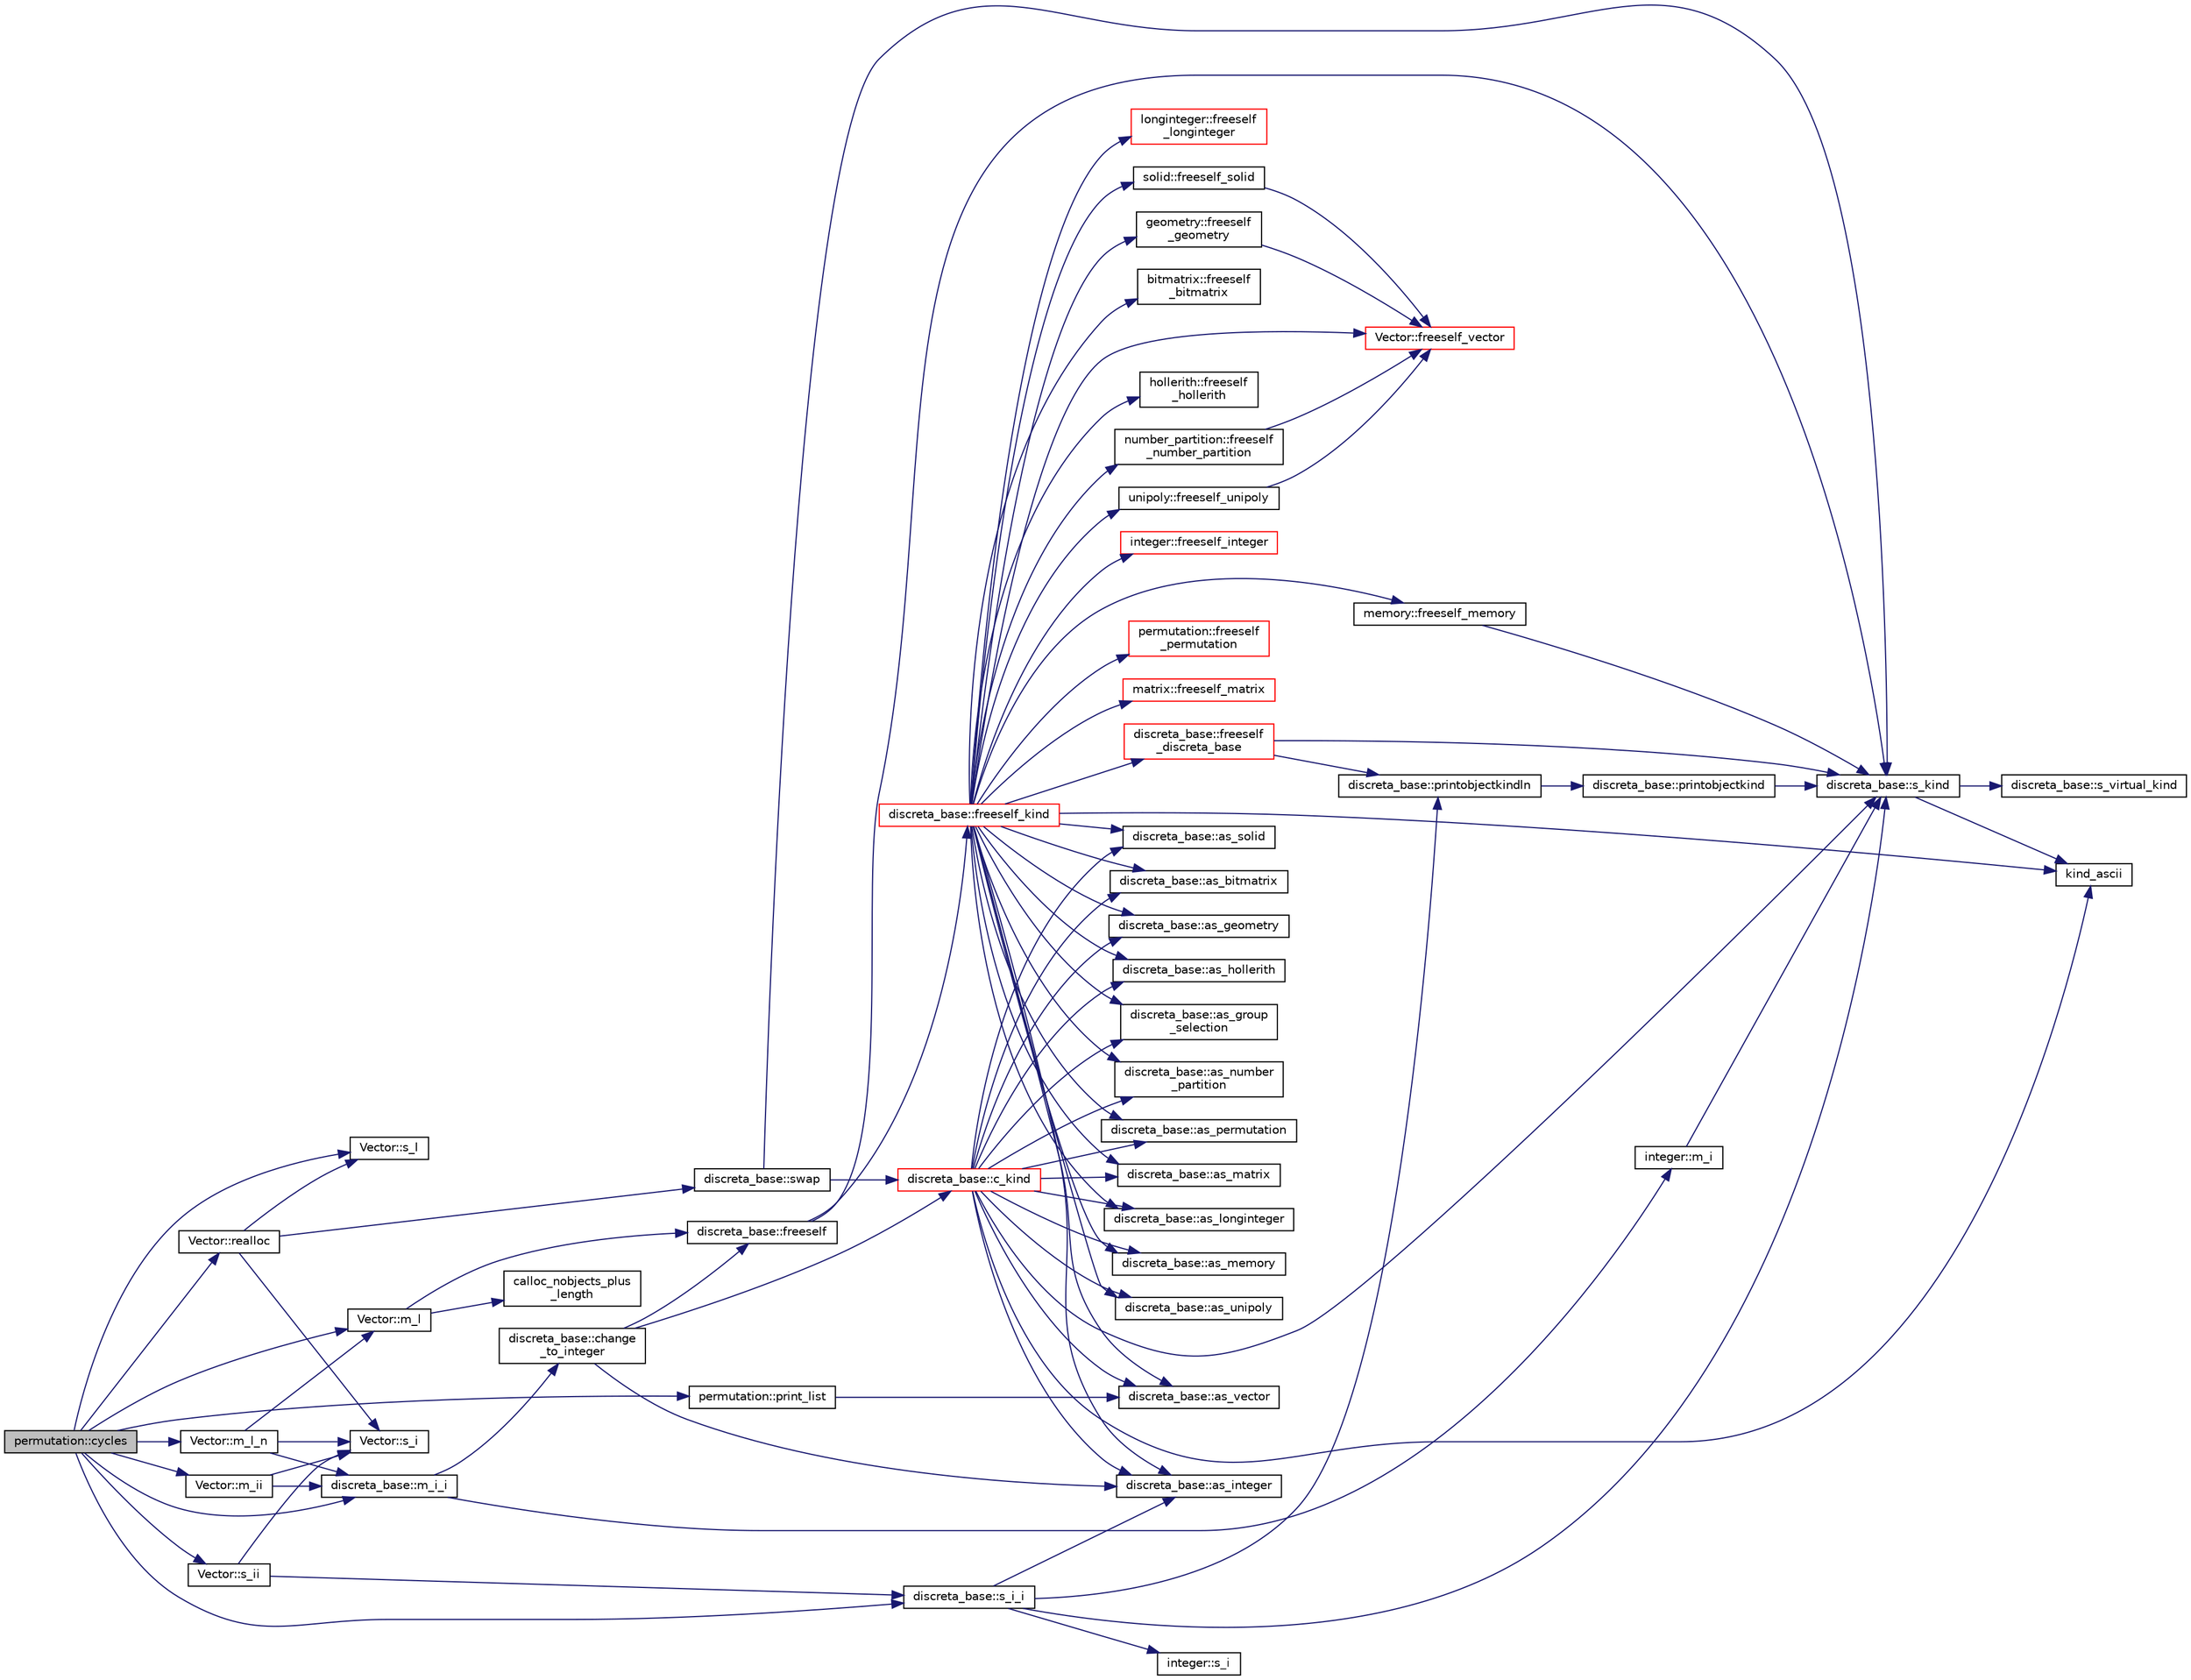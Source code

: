 digraph "permutation::cycles"
{
  edge [fontname="Helvetica",fontsize="10",labelfontname="Helvetica",labelfontsize="10"];
  node [fontname="Helvetica",fontsize="10",shape=record];
  rankdir="LR";
  Node695 [label="permutation::cycles",height=0.2,width=0.4,color="black", fillcolor="grey75", style="filled", fontcolor="black"];
  Node695 -> Node696 [color="midnightblue",fontsize="10",style="solid",fontname="Helvetica"];
  Node696 [label="Vector::s_l",height=0.2,width=0.4,color="black", fillcolor="white", style="filled",URL="$d5/db2/class_vector.html#ad2dc082288f858d22a528832289e0704"];
  Node695 -> Node697 [color="midnightblue",fontsize="10",style="solid",fontname="Helvetica"];
  Node697 [label="Vector::m_l",height=0.2,width=0.4,color="black", fillcolor="white", style="filled",URL="$d5/db2/class_vector.html#a00f5520c2a6b4f5282a1a8bcf8ea74eb"];
  Node697 -> Node698 [color="midnightblue",fontsize="10",style="solid",fontname="Helvetica"];
  Node698 [label="discreta_base::freeself",height=0.2,width=0.4,color="black", fillcolor="white", style="filled",URL="$d7/d71/classdiscreta__base.html#a9a3c9501a562293b5667c11b9174d6e5"];
  Node698 -> Node699 [color="midnightblue",fontsize="10",style="solid",fontname="Helvetica"];
  Node699 [label="discreta_base::freeself_kind",height=0.2,width=0.4,color="red", fillcolor="white", style="filled",URL="$d7/d71/classdiscreta__base.html#a63a23ada2165b3838fab719ed458cec8"];
  Node699 -> Node700 [color="midnightblue",fontsize="10",style="solid",fontname="Helvetica"];
  Node700 [label="discreta_base::freeself\l_discreta_base",height=0.2,width=0.4,color="red", fillcolor="white", style="filled",URL="$d7/d71/classdiscreta__base.html#a8b1ec2cee4566034441e066dc2c027db"];
  Node700 -> Node701 [color="midnightblue",fontsize="10",style="solid",fontname="Helvetica"];
  Node701 [label="discreta_base::s_kind",height=0.2,width=0.4,color="black", fillcolor="white", style="filled",URL="$d7/d71/classdiscreta__base.html#a8a830025c74adbbc3362418a7c2ba157"];
  Node701 -> Node702 [color="midnightblue",fontsize="10",style="solid",fontname="Helvetica"];
  Node702 [label="discreta_base::s_virtual_kind",height=0.2,width=0.4,color="black", fillcolor="white", style="filled",URL="$d7/d71/classdiscreta__base.html#a52778a6d6943a468be083d0785d418fb"];
  Node701 -> Node703 [color="midnightblue",fontsize="10",style="solid",fontname="Helvetica"];
  Node703 [label="kind_ascii",height=0.2,width=0.4,color="black", fillcolor="white", style="filled",URL="$d9/d60/discreta_8h.html#ad0ce825a9f29bc6cec27e1b64cfe27bf"];
  Node700 -> Node704 [color="midnightblue",fontsize="10",style="solid",fontname="Helvetica"];
  Node704 [label="discreta_base::printobjectkindln",height=0.2,width=0.4,color="black", fillcolor="white", style="filled",URL="$d7/d71/classdiscreta__base.html#a677ccc8f392ebedde05e453f8cf59559"];
  Node704 -> Node705 [color="midnightblue",fontsize="10",style="solid",fontname="Helvetica"];
  Node705 [label="discreta_base::printobjectkind",height=0.2,width=0.4,color="black", fillcolor="white", style="filled",URL="$d7/d71/classdiscreta__base.html#aa75a1314aa706909b029664944904231"];
  Node705 -> Node701 [color="midnightblue",fontsize="10",style="solid",fontname="Helvetica"];
  Node699 -> Node707 [color="midnightblue",fontsize="10",style="solid",fontname="Helvetica"];
  Node707 [label="discreta_base::as_integer",height=0.2,width=0.4,color="black", fillcolor="white", style="filled",URL="$d7/d71/classdiscreta__base.html#a00d7691eaf874fd283d942692fe8dd26"];
  Node699 -> Node708 [color="midnightblue",fontsize="10",style="solid",fontname="Helvetica"];
  Node708 [label="integer::freeself_integer",height=0.2,width=0.4,color="red", fillcolor="white", style="filled",URL="$d0/de5/classinteger.html#a02eb557612c9db1820dd75a77151edc0"];
  Node699 -> Node709 [color="midnightblue",fontsize="10",style="solid",fontname="Helvetica"];
  Node709 [label="discreta_base::as_vector",height=0.2,width=0.4,color="black", fillcolor="white", style="filled",URL="$d7/d71/classdiscreta__base.html#a7bdd6cae39c380b128ee9e17e42cf020"];
  Node699 -> Node710 [color="midnightblue",fontsize="10",style="solid",fontname="Helvetica"];
  Node710 [label="Vector::freeself_vector",height=0.2,width=0.4,color="red", fillcolor="white", style="filled",URL="$d5/db2/class_vector.html#ad55c58937ca8fb342247a2c0fb572d20"];
  Node699 -> Node712 [color="midnightblue",fontsize="10",style="solid",fontname="Helvetica"];
  Node712 [label="discreta_base::as_number\l_partition",height=0.2,width=0.4,color="black", fillcolor="white", style="filled",URL="$d7/d71/classdiscreta__base.html#a307aa09de0e925d46697707968ffab00"];
  Node699 -> Node713 [color="midnightblue",fontsize="10",style="solid",fontname="Helvetica"];
  Node713 [label="number_partition::freeself\l_number_partition",height=0.2,width=0.4,color="black", fillcolor="white", style="filled",URL="$df/d50/classnumber__partition.html#aa74111c1c8cd218b654e7b7c1ca42eb5"];
  Node713 -> Node710 [color="midnightblue",fontsize="10",style="solid",fontname="Helvetica"];
  Node699 -> Node714 [color="midnightblue",fontsize="10",style="solid",fontname="Helvetica"];
  Node714 [label="discreta_base::as_permutation",height=0.2,width=0.4,color="black", fillcolor="white", style="filled",URL="$d7/d71/classdiscreta__base.html#aa4e72f36a82984239b12ae831e131098"];
  Node699 -> Node715 [color="midnightblue",fontsize="10",style="solid",fontname="Helvetica"];
  Node715 [label="permutation::freeself\l_permutation",height=0.2,width=0.4,color="red", fillcolor="white", style="filled",URL="$d0/d08/classpermutation.html#a1f86343fa765d71c976d79e5ce372c12"];
  Node699 -> Node716 [color="midnightblue",fontsize="10",style="solid",fontname="Helvetica"];
  Node716 [label="discreta_base::as_matrix",height=0.2,width=0.4,color="black", fillcolor="white", style="filled",URL="$d7/d71/classdiscreta__base.html#ae4d7f56d917a4707b838fbffde6467ff"];
  Node699 -> Node717 [color="midnightblue",fontsize="10",style="solid",fontname="Helvetica"];
  Node717 [label="matrix::freeself_matrix",height=0.2,width=0.4,color="red", fillcolor="white", style="filled",URL="$d1/d8d/classmatrix.html#ab47d61820499f35c15bf82fb6a3b9bd1"];
  Node699 -> Node719 [color="midnightblue",fontsize="10",style="solid",fontname="Helvetica"];
  Node719 [label="discreta_base::as_longinteger",height=0.2,width=0.4,color="black", fillcolor="white", style="filled",URL="$d7/d71/classdiscreta__base.html#a20a094639eb711b10c8694c51937f7cd"];
  Node699 -> Node720 [color="midnightblue",fontsize="10",style="solid",fontname="Helvetica"];
  Node720 [label="longinteger::freeself\l_longinteger",height=0.2,width=0.4,color="red", fillcolor="white", style="filled",URL="$d3/d71/classlonginteger.html#a82006f4b7c6bf897de0387497e16c219"];
  Node699 -> Node722 [color="midnightblue",fontsize="10",style="solid",fontname="Helvetica"];
  Node722 [label="discreta_base::as_memory",height=0.2,width=0.4,color="black", fillcolor="white", style="filled",URL="$d7/d71/classdiscreta__base.html#ad94b2d7dce0cd4fa22db57f6e79c4bd2"];
  Node699 -> Node723 [color="midnightblue",fontsize="10",style="solid",fontname="Helvetica"];
  Node723 [label="memory::freeself_memory",height=0.2,width=0.4,color="black", fillcolor="white", style="filled",URL="$d8/d99/classmemory.html#a19366f9105d79a0e818cc19255d7ef4f"];
  Node723 -> Node701 [color="midnightblue",fontsize="10",style="solid",fontname="Helvetica"];
  Node699 -> Node724 [color="midnightblue",fontsize="10",style="solid",fontname="Helvetica"];
  Node724 [label="discreta_base::as_unipoly",height=0.2,width=0.4,color="black", fillcolor="white", style="filled",URL="$d7/d71/classdiscreta__base.html#ad50d8027f039fe5c2478cddb243adc9d"];
  Node699 -> Node725 [color="midnightblue",fontsize="10",style="solid",fontname="Helvetica"];
  Node725 [label="unipoly::freeself_unipoly",height=0.2,width=0.4,color="black", fillcolor="white", style="filled",URL="$d1/d89/classunipoly.html#aad315db6c6adb555a0c63877aab7d27e"];
  Node725 -> Node710 [color="midnightblue",fontsize="10",style="solid",fontname="Helvetica"];
  Node699 -> Node726 [color="midnightblue",fontsize="10",style="solid",fontname="Helvetica"];
  Node726 [label="discreta_base::as_solid",height=0.2,width=0.4,color="black", fillcolor="white", style="filled",URL="$d7/d71/classdiscreta__base.html#a1fc5f2b85ec97ab0a69dd64903c970a5"];
  Node699 -> Node727 [color="midnightblue",fontsize="10",style="solid",fontname="Helvetica"];
  Node727 [label="solid::freeself_solid",height=0.2,width=0.4,color="black", fillcolor="white", style="filled",URL="$d8/def/classsolid.html#a84c2f0abd7b24b1cf2ccefa9c99567fe"];
  Node727 -> Node710 [color="midnightblue",fontsize="10",style="solid",fontname="Helvetica"];
  Node699 -> Node728 [color="midnightblue",fontsize="10",style="solid",fontname="Helvetica"];
  Node728 [label="discreta_base::as_bitmatrix",height=0.2,width=0.4,color="black", fillcolor="white", style="filled",URL="$d7/d71/classdiscreta__base.html#a071ad54ea8ef6c9d1d15f532e5a76df6"];
  Node699 -> Node729 [color="midnightblue",fontsize="10",style="solid",fontname="Helvetica"];
  Node729 [label="bitmatrix::freeself\l_bitmatrix",height=0.2,width=0.4,color="black", fillcolor="white", style="filled",URL="$de/dc8/classbitmatrix.html#a4b84eed56a244df63819eae6b7ba1eff"];
  Node699 -> Node730 [color="midnightblue",fontsize="10",style="solid",fontname="Helvetica"];
  Node730 [label="discreta_base::as_geometry",height=0.2,width=0.4,color="black", fillcolor="white", style="filled",URL="$d7/d71/classdiscreta__base.html#a38fc7b4cdd830703e9d87354b79bc5c8"];
  Node699 -> Node731 [color="midnightblue",fontsize="10",style="solid",fontname="Helvetica"];
  Node731 [label="geometry::freeself\l_geometry",height=0.2,width=0.4,color="black", fillcolor="white", style="filled",URL="$da/d44/classgeometry.html#a504b1b52d24b4ae00d9fd0b7838b57e6"];
  Node731 -> Node710 [color="midnightblue",fontsize="10",style="solid",fontname="Helvetica"];
  Node699 -> Node732 [color="midnightblue",fontsize="10",style="solid",fontname="Helvetica"];
  Node732 [label="discreta_base::as_hollerith",height=0.2,width=0.4,color="black", fillcolor="white", style="filled",URL="$d7/d71/classdiscreta__base.html#a3e66f82711f314710107e2f29e589690"];
  Node699 -> Node733 [color="midnightblue",fontsize="10",style="solid",fontname="Helvetica"];
  Node733 [label="hollerith::freeself\l_hollerith",height=0.2,width=0.4,color="black", fillcolor="white", style="filled",URL="$d8/d99/classhollerith.html#a240d1b30780c9e09323d0b3ad5e2d1f7"];
  Node699 -> Node734 [color="midnightblue",fontsize="10",style="solid",fontname="Helvetica"];
  Node734 [label="discreta_base::as_group\l_selection",height=0.2,width=0.4,color="black", fillcolor="white", style="filled",URL="$d7/d71/classdiscreta__base.html#aae1bac4883c567718bef9fb610abbdc8"];
  Node699 -> Node703 [color="midnightblue",fontsize="10",style="solid",fontname="Helvetica"];
  Node698 -> Node701 [color="midnightblue",fontsize="10",style="solid",fontname="Helvetica"];
  Node697 -> Node746 [color="midnightblue",fontsize="10",style="solid",fontname="Helvetica"];
  Node746 [label="calloc_nobjects_plus\l_length",height=0.2,width=0.4,color="black", fillcolor="white", style="filled",URL="$d9/d60/discreta_8h.html#a71599d54c8c17dfa065a363f5cdd0aa4"];
  Node695 -> Node747 [color="midnightblue",fontsize="10",style="solid",fontname="Helvetica"];
  Node747 [label="discreta_base::m_i_i",height=0.2,width=0.4,color="black", fillcolor="white", style="filled",URL="$d7/d71/classdiscreta__base.html#aa231464a9d4bc233f66608021c9ad997"];
  Node747 -> Node748 [color="midnightblue",fontsize="10",style="solid",fontname="Helvetica"];
  Node748 [label="discreta_base::change\l_to_integer",height=0.2,width=0.4,color="black", fillcolor="white", style="filled",URL="$d7/d71/classdiscreta__base.html#a58a5a5bd8f8e6f2dd7b4483b66dc7bb9"];
  Node748 -> Node698 [color="midnightblue",fontsize="10",style="solid",fontname="Helvetica"];
  Node748 -> Node749 [color="midnightblue",fontsize="10",style="solid",fontname="Helvetica"];
  Node749 [label="discreta_base::c_kind",height=0.2,width=0.4,color="red", fillcolor="white", style="filled",URL="$d7/d71/classdiscreta__base.html#adc2ff61589c2d083688e7a43f333cb62"];
  Node749 -> Node707 [color="midnightblue",fontsize="10",style="solid",fontname="Helvetica"];
  Node749 -> Node709 [color="midnightblue",fontsize="10",style="solid",fontname="Helvetica"];
  Node749 -> Node712 [color="midnightblue",fontsize="10",style="solid",fontname="Helvetica"];
  Node749 -> Node714 [color="midnightblue",fontsize="10",style="solid",fontname="Helvetica"];
  Node749 -> Node716 [color="midnightblue",fontsize="10",style="solid",fontname="Helvetica"];
  Node749 -> Node719 [color="midnightblue",fontsize="10",style="solid",fontname="Helvetica"];
  Node749 -> Node722 [color="midnightblue",fontsize="10",style="solid",fontname="Helvetica"];
  Node749 -> Node724 [color="midnightblue",fontsize="10",style="solid",fontname="Helvetica"];
  Node749 -> Node726 [color="midnightblue",fontsize="10",style="solid",fontname="Helvetica"];
  Node749 -> Node728 [color="midnightblue",fontsize="10",style="solid",fontname="Helvetica"];
  Node749 -> Node730 [color="midnightblue",fontsize="10",style="solid",fontname="Helvetica"];
  Node749 -> Node732 [color="midnightblue",fontsize="10",style="solid",fontname="Helvetica"];
  Node749 -> Node734 [color="midnightblue",fontsize="10",style="solid",fontname="Helvetica"];
  Node749 -> Node703 [color="midnightblue",fontsize="10",style="solid",fontname="Helvetica"];
  Node749 -> Node701 [color="midnightblue",fontsize="10",style="solid",fontname="Helvetica"];
  Node748 -> Node707 [color="midnightblue",fontsize="10",style="solid",fontname="Helvetica"];
  Node747 -> Node772 [color="midnightblue",fontsize="10",style="solid",fontname="Helvetica"];
  Node772 [label="integer::m_i",height=0.2,width=0.4,color="black", fillcolor="white", style="filled",URL="$d0/de5/classinteger.html#a869091f0a0f35f5354c8c4a70250e8a9"];
  Node772 -> Node701 [color="midnightblue",fontsize="10",style="solid",fontname="Helvetica"];
  Node695 -> Node773 [color="midnightblue",fontsize="10",style="solid",fontname="Helvetica"];
  Node773 [label="discreta_base::s_i_i",height=0.2,width=0.4,color="black", fillcolor="white", style="filled",URL="$d7/d71/classdiscreta__base.html#aadb92c01fbe69b3034b0214b33fbc735"];
  Node773 -> Node701 [color="midnightblue",fontsize="10",style="solid",fontname="Helvetica"];
  Node773 -> Node704 [color="midnightblue",fontsize="10",style="solid",fontname="Helvetica"];
  Node773 -> Node707 [color="midnightblue",fontsize="10",style="solid",fontname="Helvetica"];
  Node773 -> Node774 [color="midnightblue",fontsize="10",style="solid",fontname="Helvetica"];
  Node774 [label="integer::s_i",height=0.2,width=0.4,color="black", fillcolor="white", style="filled",URL="$d0/de5/classinteger.html#adf28e9f94d4c844adaa950deeb80b904"];
  Node695 -> Node775 [color="midnightblue",fontsize="10",style="solid",fontname="Helvetica"];
  Node775 [label="Vector::m_l_n",height=0.2,width=0.4,color="black", fillcolor="white", style="filled",URL="$d5/db2/class_vector.html#a5c7c126e6266ecdc832c5ce5bc1cca2f"];
  Node775 -> Node697 [color="midnightblue",fontsize="10",style="solid",fontname="Helvetica"];
  Node775 -> Node766 [color="midnightblue",fontsize="10",style="solid",fontname="Helvetica"];
  Node766 [label="Vector::s_i",height=0.2,width=0.4,color="black", fillcolor="white", style="filled",URL="$d5/db2/class_vector.html#a1c4fe1752523df8119f70dd550244871"];
  Node775 -> Node747 [color="midnightblue",fontsize="10",style="solid",fontname="Helvetica"];
  Node695 -> Node776 [color="midnightblue",fontsize="10",style="solid",fontname="Helvetica"];
  Node776 [label="Vector::m_ii",height=0.2,width=0.4,color="black", fillcolor="white", style="filled",URL="$d5/db2/class_vector.html#aa6a97eabb43f192a47947f4f6acbb04d"];
  Node776 -> Node766 [color="midnightblue",fontsize="10",style="solid",fontname="Helvetica"];
  Node776 -> Node747 [color="midnightblue",fontsize="10",style="solid",fontname="Helvetica"];
  Node695 -> Node777 [color="midnightblue",fontsize="10",style="solid",fontname="Helvetica"];
  Node777 [label="Vector::s_ii",height=0.2,width=0.4,color="black", fillcolor="white", style="filled",URL="$d5/db2/class_vector.html#a75d4942cc7b9794717b4846c10520db8"];
  Node777 -> Node766 [color="midnightblue",fontsize="10",style="solid",fontname="Helvetica"];
  Node777 -> Node773 [color="midnightblue",fontsize="10",style="solid",fontname="Helvetica"];
  Node695 -> Node778 [color="midnightblue",fontsize="10",style="solid",fontname="Helvetica"];
  Node778 [label="permutation::print_list",height=0.2,width=0.4,color="black", fillcolor="white", style="filled",URL="$d0/d08/classpermutation.html#a1732236cf59bbcaab008473f4917db3e"];
  Node778 -> Node709 [color="midnightblue",fontsize="10",style="solid",fontname="Helvetica"];
  Node695 -> Node779 [color="midnightblue",fontsize="10",style="solid",fontname="Helvetica"];
  Node779 [label="Vector::realloc",height=0.2,width=0.4,color="black", fillcolor="white", style="filled",URL="$d5/db2/class_vector.html#a00aff28a4a7cacc8c5aaf44b6f3fb3a5"];
  Node779 -> Node696 [color="midnightblue",fontsize="10",style="solid",fontname="Helvetica"];
  Node779 -> Node766 [color="midnightblue",fontsize="10",style="solid",fontname="Helvetica"];
  Node779 -> Node780 [color="midnightblue",fontsize="10",style="solid",fontname="Helvetica"];
  Node780 [label="discreta_base::swap",height=0.2,width=0.4,color="black", fillcolor="white", style="filled",URL="$d7/d71/classdiscreta__base.html#a2e8acbb9d3476675dac5b6a583b0293e"];
  Node780 -> Node701 [color="midnightblue",fontsize="10",style="solid",fontname="Helvetica"];
  Node780 -> Node749 [color="midnightblue",fontsize="10",style="solid",fontname="Helvetica"];
}
